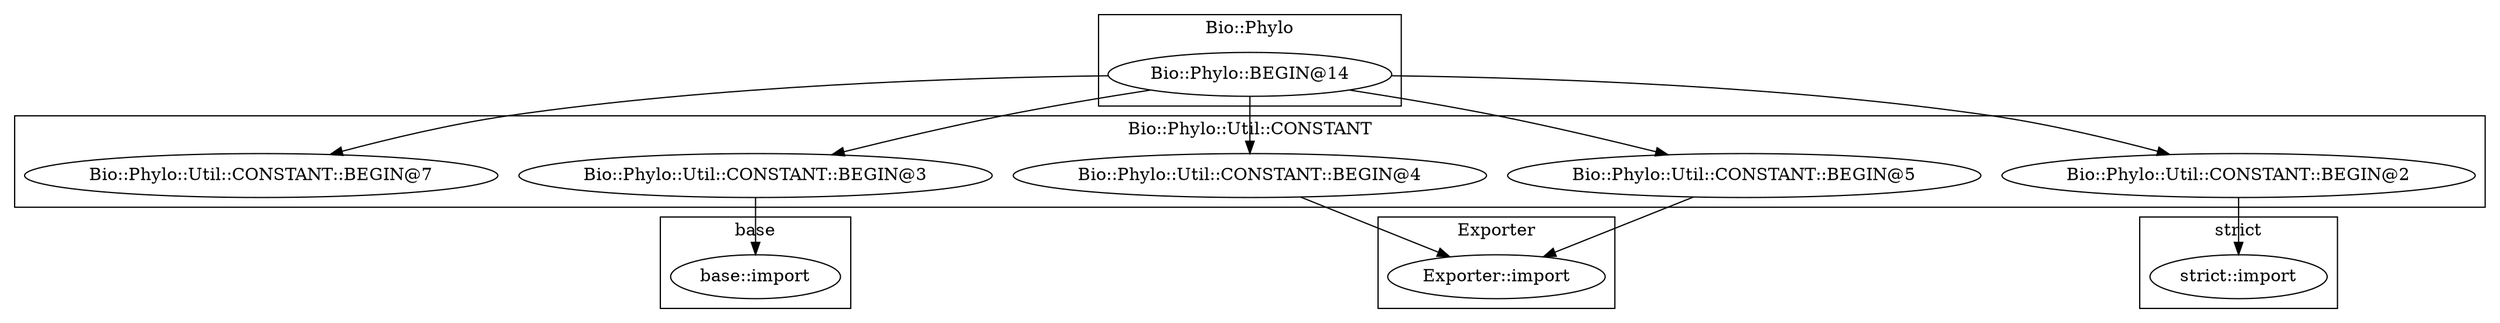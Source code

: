 digraph {
graph [overlap=false]
subgraph cluster_Bio_Phylo_Util_CONSTANT {
	label="Bio::Phylo::Util::CONSTANT";
	"Bio::Phylo::Util::CONSTANT::BEGIN@3";
	"Bio::Phylo::Util::CONSTANT::BEGIN@5";
	"Bio::Phylo::Util::CONSTANT::BEGIN@4";
	"Bio::Phylo::Util::CONSTANT::BEGIN@2";
	"Bio::Phylo::Util::CONSTANT::BEGIN@7";
}
subgraph cluster_base {
	label="base";
	"base::import";
}
subgraph cluster_Exporter {
	label="Exporter";
	"Exporter::import";
}
subgraph cluster_strict {
	label="strict";
	"strict::import";
}
subgraph cluster_Bio_Phylo {
	label="Bio::Phylo";
	"Bio::Phylo::BEGIN@14";
}
"Bio::Phylo::BEGIN@14" -> "Bio::Phylo::Util::CONSTANT::BEGIN@2";
"Bio::Phylo::BEGIN@14" -> "Bio::Phylo::Util::CONSTANT::BEGIN@5";
"Bio::Phylo::BEGIN@14" -> "Bio::Phylo::Util::CONSTANT::BEGIN@4";
"Bio::Phylo::Util::CONSTANT::BEGIN@2" -> "strict::import";
"Bio::Phylo::BEGIN@14" -> "Bio::Phylo::Util::CONSTANT::BEGIN@7";
"Bio::Phylo::Util::CONSTANT::BEGIN@5" -> "Exporter::import";
"Bio::Phylo::Util::CONSTANT::BEGIN@4" -> "Exporter::import";
"Bio::Phylo::Util::CONSTANT::BEGIN@3" -> "base::import";
"Bio::Phylo::BEGIN@14" -> "Bio::Phylo::Util::CONSTANT::BEGIN@3";
}
